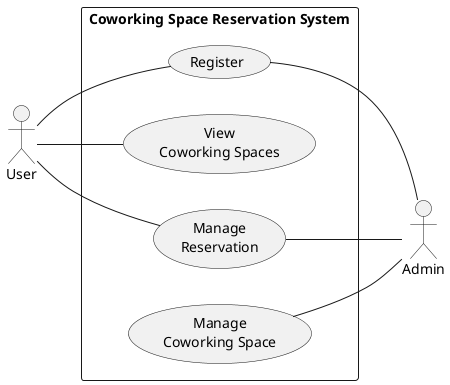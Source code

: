 @startuml Coworking Space Reservation System Use Case Diagram
left to right direction
actor "User" as user
rectangle "Coworking Space Reservation System" as CSRSystem {
    usecase "Register" as register
    usecase "View\nCoworking Spaces" as viewCoworkingSpaces
    usecase "Manage\nReservation" as manageReservation
    usecase "Manage\nCoworking Space" as manageCoworkingSpace
}

user -- register
user -- viewCoworkingSpaces
user -- manageReservation

actor "Admin" as admin
register -- admin
manageReservation -- admin
manageCoworkingSpace -- admin

@enduml